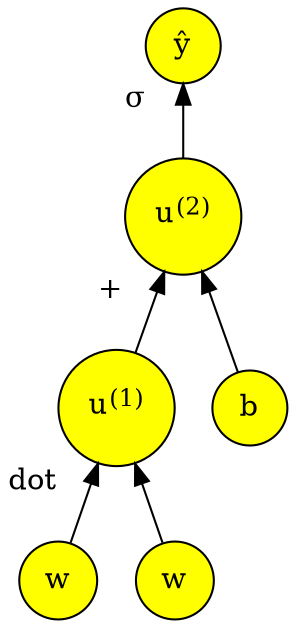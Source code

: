 digraph G {
    rankdir = BT;

    {
        node [shape=circle,style="filled", color=black, fillcolor=yellow, fillcolor=yellow]
        x [label="w"]
        w [label="w"]
        b [label="b"]
        u1 [label=<u<sup>(1)</sup>>, xlabel="dot"]
        u2 [label=<u<sup>(2)</sup>>, xlabel="+"]
        y [label="&#375;", xlabel="&#963;"]
    }
    x -> u1
    w -> u1
    u1 -> u2
    u2 -> y
    b -> u2 
}
# This computational graph computes y = sigma * (x^T * w + b)